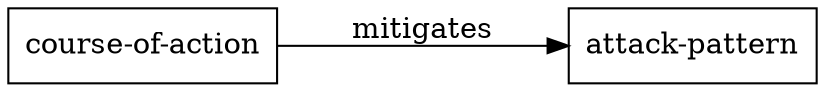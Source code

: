 digraph G {
    rankdir=LR;
    node[shape=box];
    splines=true;
    nodesep=0.25;
    ranksep=1;
    concentrate=true;

    "course_of_action" [label="course-of-action"];
    "attack_pattern" [label="attack-pattern"];

    "course_of_action" -> "attack_pattern" [label="mitigates"];
}